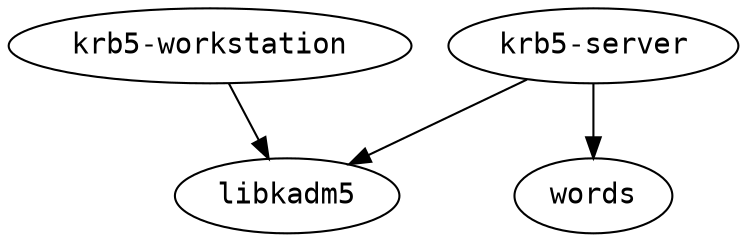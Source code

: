 strict digraph G {
node [fontname=monospace];
  "krb5-server" -> "libkadm5";
  "krb5-server" -> "words";
  "krb5-workstation" -> "libkadm5";
}
